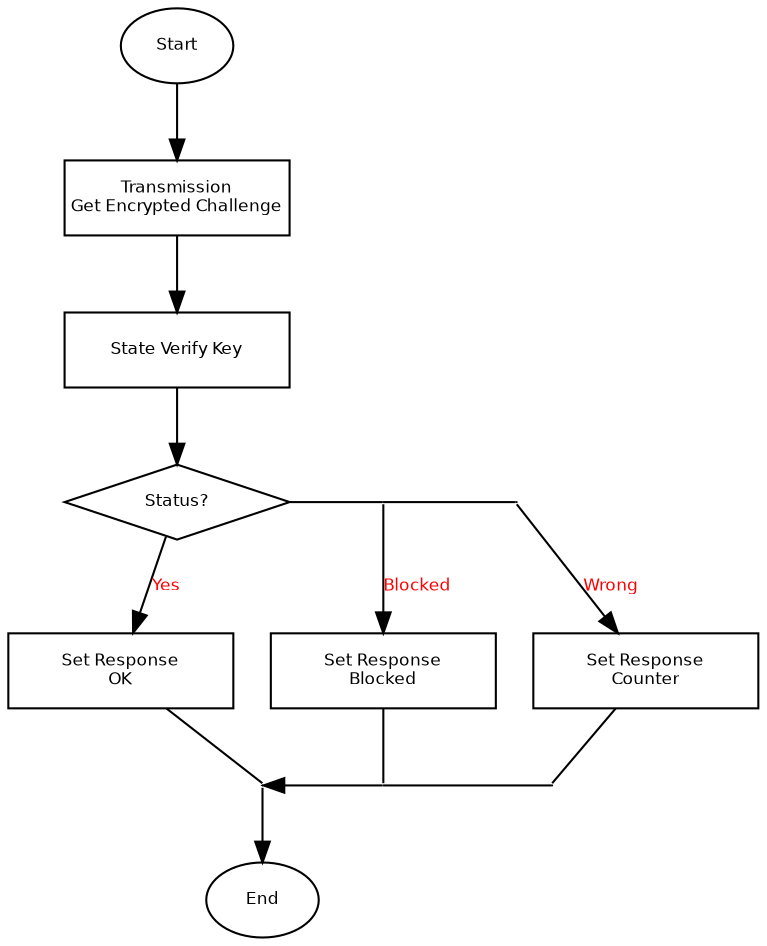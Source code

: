 digraph Flow_StateInit {
 
 node [
         fontname = "Bitstream Vera Sans"
         fontsize = 8
         shape = "record"
     ]

 edge [
         fontname = "Bitstream Vera Sans"
         fontsize = 8
         fontcolor = "Red"
     ]

// all blocks
start [label="Start", shape="oval"];

getencrypted [label="Transmission\nGet Encrypted Challenge", shape="box", fixedsize=true, width=1.5]

state_verifyauth [label="State Verify Key", shape="box", fixedsize=true, width=1.5]
success [label="Status?", shape="diamond", fixedsize=true, width=1.5]
{
rank=same;
set_sw1 [label="Set Response\nOK", shape="box", fixedsize=true, width=1.5]
set_sw2 [label="Set Response\nBlocked", shape="box", fixedsize=true, width=1.5]
set_sw3 [label="Set Response\nCounter", shape="box", fixedsize=true, width=1.5]
}

end [label="End", shape="oval"];

// relations
start -> getencrypted
getencrypted -> state_verifyauth
state_verifyauth -> success

d0b [width=0, shape="point", label="."];
success -> set_sw1 [label="Yes"]
set_sw1 -> d0b [arrowhead=none]

d1a [width=0, shape="point", label="."];
d1b [width=0, shape="point", label="."];
{rank=same; success -> d1a [arrowhead=none];}
d1a -> set_sw2 [label="Blocked"]
set_sw2 -> d1b [arrowhead=none]

d2a [width=0, shape="point", label="."];
d2b [width=0, shape="point", label="."];
{rank=same; d1a -> d2a [arrowhead=none];}
d2a -> set_sw3 [label="Wrong"]
set_sw3 -> d2b [arrowhead=none]

{
rank=same
d0b -> d1b [dir=back]
d1b -> d2b [dir=back,arrowtail=none]
}

d0b -> end

}
